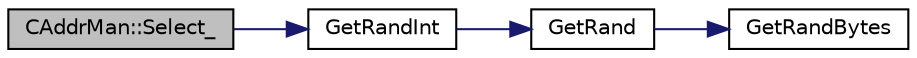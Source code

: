 digraph "CAddrMan::Select_"
{
  edge [fontname="Helvetica",fontsize="10",labelfontname="Helvetica",labelfontsize="10"];
  node [fontname="Helvetica",fontsize="10",shape=record];
  rankdir="LR";
  Node64 [label="CAddrMan::Select_",height=0.2,width=0.4,color="black", fillcolor="grey75", style="filled", fontcolor="black"];
  Node64 -> Node65 [color="midnightblue",fontsize="10",style="solid",fontname="Helvetica"];
  Node65 [label="GetRandInt",height=0.2,width=0.4,color="black", fillcolor="white", style="filled",URL="$util_8cpp.html#a0e44e088732172da6662db2d5e37d4b2"];
  Node65 -> Node66 [color="midnightblue",fontsize="10",style="solid",fontname="Helvetica"];
  Node66 [label="GetRand",height=0.2,width=0.4,color="black", fillcolor="white", style="filled",URL="$util_8cpp.html#a27d9149d522b1fa87d84e5e9ca902aef"];
  Node66 -> Node67 [color="midnightblue",fontsize="10",style="solid",fontname="Helvetica"];
  Node67 [label="GetRandBytes",height=0.2,width=0.4,color="black", fillcolor="white", style="filled",URL="$util_8cpp.html#acf52c2aa8213c7b15e26594a2264ed8a"];
}
